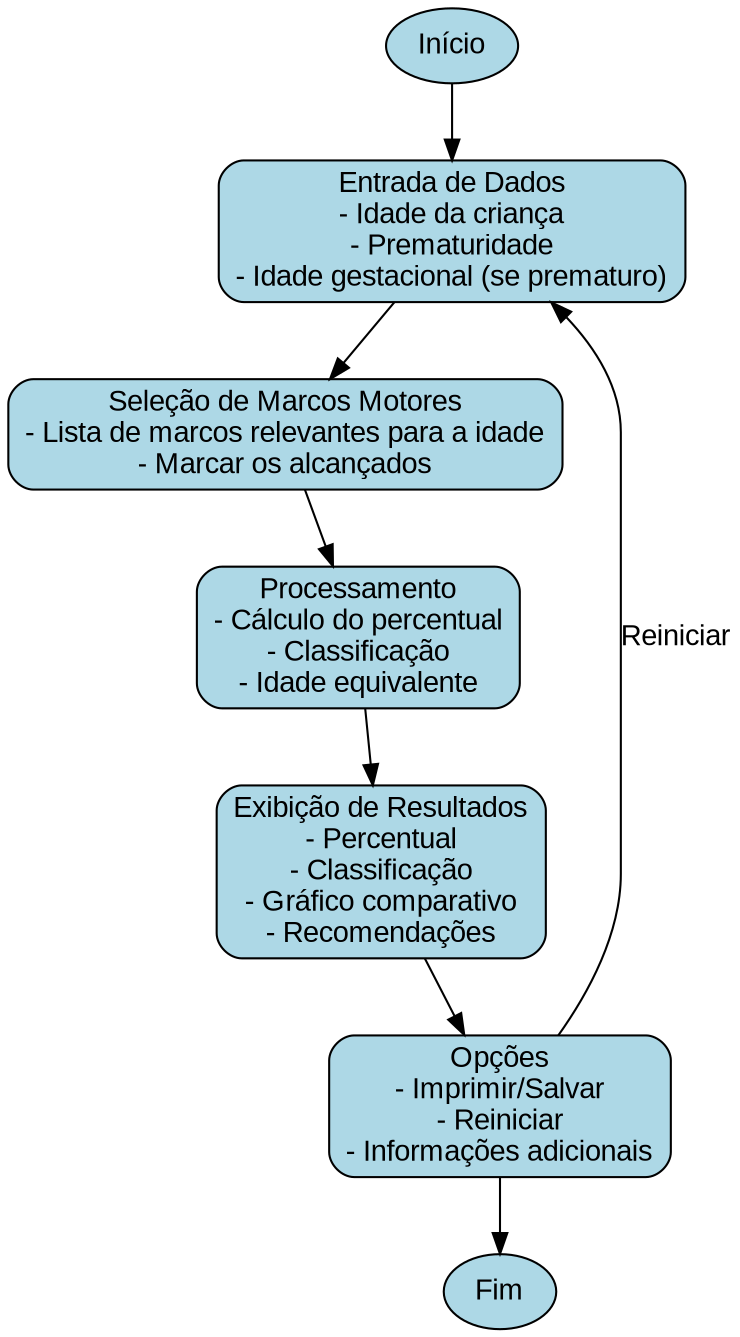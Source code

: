 // Fluxograma da Calculadora de Desenvolvimento Motor

digraph G {
  // Configurações do gráfico
  rankdir=TB;
  node [shape=box, style="rounded,filled", fillcolor=lightblue, fontname="Arial"];
  edge [fontname="Arial"];
  
  // Nós
  inicio [label="Início", shape=oval];
  entrada_dados [label="Entrada de Dados\n- Idade da criança\n- Prematuridade\n- Idade gestacional (se prematuro)"];
  selecao_marcos [label="Seleção de Marcos Motores\n- Lista de marcos relevantes para a idade\n- Marcar os alcançados"];
  processamento [label="Processamento\n- Cálculo do percentual\n- Classificação\n- Idade equivalente"];
  resultado [label="Exibição de Resultados\n- Percentual\n- Classificação\n- Gráfico comparativo\n- Recomendações"];
  opcoes [label="Opções\n- Imprimir/Salvar\n- Reiniciar\n- Informações adicionais"];
  fim [label="Fim", shape=oval];
  
  // Conexões
  inicio -> entrada_dados;
  entrada_dados -> selecao_marcos;
  selecao_marcos -> processamento;
  processamento -> resultado;
  resultado -> opcoes;
  opcoes -> fim;
  opcoes -> entrada_dados [label="Reiniciar"];
}

